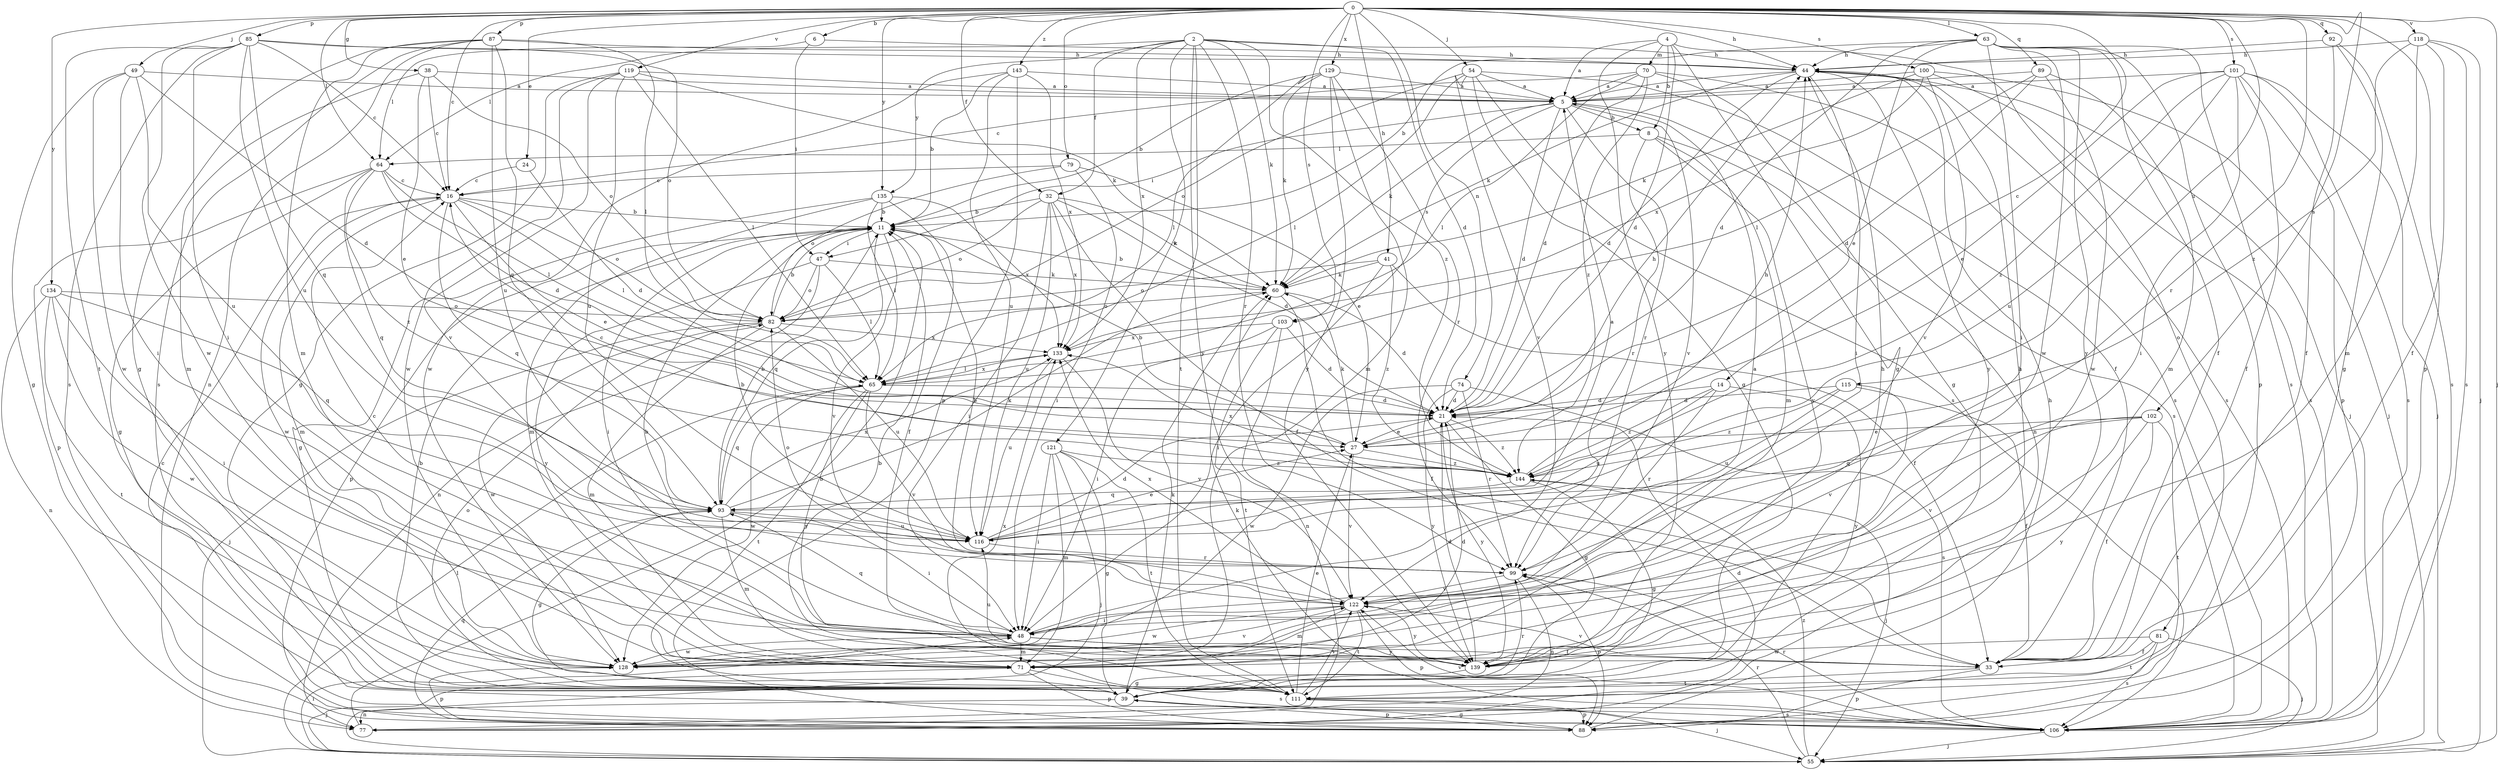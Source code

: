 strict digraph  {
0;
2;
4;
5;
6;
8;
11;
14;
16;
21;
24;
27;
32;
33;
38;
39;
41;
44;
47;
48;
49;
54;
55;
60;
63;
64;
65;
70;
71;
74;
77;
79;
81;
82;
85;
87;
88;
89;
92;
93;
99;
100;
101;
102;
103;
106;
111;
115;
116;
118;
119;
121;
122;
128;
129;
133;
134;
135;
139;
143;
144;
0 -> 6  [label=b];
0 -> 14  [label=c];
0 -> 16  [label=c];
0 -> 24  [label=e];
0 -> 32  [label=f];
0 -> 38  [label=g];
0 -> 41  [label=h];
0 -> 44  [label=h];
0 -> 49  [label=j];
0 -> 54  [label=j];
0 -> 55  [label=j];
0 -> 63  [label=l];
0 -> 64  [label=l];
0 -> 74  [label=n];
0 -> 79  [label=o];
0 -> 85  [label=p];
0 -> 87  [label=p];
0 -> 88  [label=p];
0 -> 89  [label=q];
0 -> 92  [label=q];
0 -> 99  [label=r];
0 -> 100  [label=s];
0 -> 101  [label=s];
0 -> 102  [label=s];
0 -> 103  [label=s];
0 -> 115  [label=u];
0 -> 118  [label=v];
0 -> 119  [label=v];
0 -> 129  [label=x];
0 -> 134  [label=y];
0 -> 135  [label=y];
0 -> 143  [label=z];
2 -> 21  [label=d];
2 -> 32  [label=f];
2 -> 44  [label=h];
2 -> 60  [label=k];
2 -> 64  [label=l];
2 -> 99  [label=r];
2 -> 111  [label=t];
2 -> 121  [label=v];
2 -> 133  [label=x];
2 -> 135  [label=y];
2 -> 139  [label=y];
2 -> 144  [label=z];
4 -> 5  [label=a];
4 -> 8  [label=b];
4 -> 21  [label=d];
4 -> 39  [label=g];
4 -> 70  [label=m];
4 -> 81  [label=o];
4 -> 139  [label=y];
5 -> 8  [label=b];
5 -> 21  [label=d];
5 -> 47  [label=i];
5 -> 60  [label=k];
5 -> 99  [label=r];
5 -> 103  [label=s];
5 -> 106  [label=s];
5 -> 122  [label=v];
6 -> 44  [label=h];
6 -> 47  [label=i];
6 -> 64  [label=l];
8 -> 64  [label=l];
8 -> 71  [label=m];
8 -> 77  [label=n];
8 -> 99  [label=r];
8 -> 139  [label=y];
11 -> 47  [label=i];
11 -> 48  [label=i];
11 -> 88  [label=p];
11 -> 93  [label=q];
11 -> 122  [label=v];
14 -> 21  [label=d];
14 -> 99  [label=r];
14 -> 116  [label=u];
14 -> 139  [label=y];
14 -> 144  [label=z];
16 -> 11  [label=b];
16 -> 27  [label=e];
16 -> 65  [label=l];
16 -> 71  [label=m];
16 -> 82  [label=o];
16 -> 93  [label=q];
16 -> 128  [label=w];
21 -> 27  [label=e];
21 -> 39  [label=g];
21 -> 139  [label=y];
21 -> 144  [label=z];
24 -> 16  [label=c];
24 -> 21  [label=d];
27 -> 11  [label=b];
27 -> 44  [label=h];
27 -> 60  [label=k];
27 -> 122  [label=v];
27 -> 144  [label=z];
32 -> 11  [label=b];
32 -> 21  [label=d];
32 -> 33  [label=f];
32 -> 48  [label=i];
32 -> 60  [label=k];
32 -> 82  [label=o];
32 -> 116  [label=u];
32 -> 133  [label=x];
33 -> 88  [label=p];
33 -> 111  [label=t];
33 -> 122  [label=v];
38 -> 5  [label=a];
38 -> 16  [label=c];
38 -> 27  [label=e];
38 -> 71  [label=m];
38 -> 82  [label=o];
39 -> 11  [label=b];
39 -> 60  [label=k];
39 -> 77  [label=n];
39 -> 82  [label=o];
39 -> 88  [label=p];
39 -> 99  [label=r];
39 -> 106  [label=s];
41 -> 33  [label=f];
41 -> 48  [label=i];
41 -> 60  [label=k];
41 -> 82  [label=o];
41 -> 144  [label=z];
44 -> 5  [label=a];
44 -> 21  [label=d];
44 -> 48  [label=i];
44 -> 55  [label=j];
44 -> 60  [label=k];
44 -> 106  [label=s];
44 -> 139  [label=y];
47 -> 60  [label=k];
47 -> 65  [label=l];
47 -> 77  [label=n];
47 -> 82  [label=o];
47 -> 139  [label=y];
48 -> 5  [label=a];
48 -> 11  [label=b];
48 -> 16  [label=c];
48 -> 33  [label=f];
48 -> 71  [label=m];
48 -> 93  [label=q];
48 -> 128  [label=w];
48 -> 139  [label=y];
49 -> 5  [label=a];
49 -> 21  [label=d];
49 -> 39  [label=g];
49 -> 48  [label=i];
49 -> 116  [label=u];
49 -> 128  [label=w];
54 -> 5  [label=a];
54 -> 33  [label=f];
54 -> 39  [label=g];
54 -> 65  [label=l];
54 -> 82  [label=o];
54 -> 106  [label=s];
54 -> 122  [label=v];
55 -> 48  [label=i];
55 -> 65  [label=l];
55 -> 99  [label=r];
55 -> 144  [label=z];
60 -> 11  [label=b];
60 -> 21  [label=d];
60 -> 33  [label=f];
60 -> 82  [label=o];
63 -> 11  [label=b];
63 -> 21  [label=d];
63 -> 27  [label=e];
63 -> 33  [label=f];
63 -> 44  [label=h];
63 -> 48  [label=i];
63 -> 88  [label=p];
63 -> 106  [label=s];
63 -> 128  [label=w];
63 -> 139  [label=y];
64 -> 16  [label=c];
64 -> 21  [label=d];
64 -> 39  [label=g];
64 -> 65  [label=l];
64 -> 88  [label=p];
64 -> 93  [label=q];
64 -> 144  [label=z];
65 -> 21  [label=d];
65 -> 93  [label=q];
65 -> 111  [label=t];
65 -> 122  [label=v];
65 -> 128  [label=w];
65 -> 133  [label=x];
65 -> 139  [label=y];
70 -> 5  [label=a];
70 -> 16  [label=c];
70 -> 21  [label=d];
70 -> 39  [label=g];
70 -> 65  [label=l];
70 -> 106  [label=s];
70 -> 144  [label=z];
71 -> 21  [label=d];
71 -> 55  [label=j];
71 -> 88  [label=p];
71 -> 106  [label=s];
74 -> 21  [label=d];
74 -> 99  [label=r];
74 -> 106  [label=s];
74 -> 128  [label=w];
74 -> 139  [label=y];
77 -> 11  [label=b];
77 -> 21  [label=d];
79 -> 16  [label=c];
79 -> 27  [label=e];
79 -> 48  [label=i];
79 -> 82  [label=o];
81 -> 33  [label=f];
81 -> 55  [label=j];
81 -> 106  [label=s];
81 -> 111  [label=t];
81 -> 128  [label=w];
82 -> 11  [label=b];
82 -> 55  [label=j];
82 -> 71  [label=m];
82 -> 116  [label=u];
82 -> 128  [label=w];
82 -> 133  [label=x];
85 -> 16  [label=c];
85 -> 44  [label=h];
85 -> 48  [label=i];
85 -> 82  [label=o];
85 -> 93  [label=q];
85 -> 106  [label=s];
85 -> 111  [label=t];
85 -> 116  [label=u];
85 -> 128  [label=w];
87 -> 39  [label=g];
87 -> 44  [label=h];
87 -> 65  [label=l];
87 -> 71  [label=m];
87 -> 77  [label=n];
87 -> 93  [label=q];
87 -> 106  [label=s];
87 -> 116  [label=u];
88 -> 39  [label=g];
88 -> 44  [label=h];
88 -> 93  [label=q];
89 -> 5  [label=a];
89 -> 21  [label=d];
89 -> 65  [label=l];
89 -> 71  [label=m];
89 -> 128  [label=w];
92 -> 33  [label=f];
92 -> 39  [label=g];
92 -> 44  [label=h];
92 -> 106  [label=s];
93 -> 11  [label=b];
93 -> 39  [label=g];
93 -> 48  [label=i];
93 -> 60  [label=k];
93 -> 71  [label=m];
93 -> 116  [label=u];
93 -> 133  [label=x];
99 -> 11  [label=b];
99 -> 77  [label=n];
99 -> 82  [label=o];
99 -> 88  [label=p];
99 -> 122  [label=v];
100 -> 5  [label=a];
100 -> 55  [label=j];
100 -> 60  [label=k];
100 -> 106  [label=s];
100 -> 122  [label=v];
100 -> 133  [label=x];
101 -> 5  [label=a];
101 -> 27  [label=e];
101 -> 33  [label=f];
101 -> 48  [label=i];
101 -> 55  [label=j];
101 -> 88  [label=p];
101 -> 106  [label=s];
101 -> 116  [label=u];
101 -> 144  [label=z];
102 -> 27  [label=e];
102 -> 33  [label=f];
102 -> 93  [label=q];
102 -> 111  [label=t];
102 -> 122  [label=v];
102 -> 139  [label=y];
103 -> 21  [label=d];
103 -> 48  [label=i];
103 -> 77  [label=n];
103 -> 111  [label=t];
103 -> 133  [label=x];
106 -> 16  [label=c];
106 -> 55  [label=j];
106 -> 60  [label=k];
106 -> 99  [label=r];
106 -> 122  [label=v];
111 -> 11  [label=b];
111 -> 27  [label=e];
111 -> 55  [label=j];
111 -> 88  [label=p];
111 -> 122  [label=v];
111 -> 133  [label=x];
115 -> 21  [label=d];
115 -> 33  [label=f];
115 -> 116  [label=u];
115 -> 122  [label=v];
115 -> 144  [label=z];
116 -> 5  [label=a];
116 -> 11  [label=b];
116 -> 21  [label=d];
116 -> 27  [label=e];
116 -> 99  [label=r];
118 -> 33  [label=f];
118 -> 44  [label=h];
118 -> 55  [label=j];
118 -> 71  [label=m];
118 -> 106  [label=s];
118 -> 144  [label=z];
119 -> 5  [label=a];
119 -> 39  [label=g];
119 -> 60  [label=k];
119 -> 65  [label=l];
119 -> 116  [label=u];
119 -> 122  [label=v];
119 -> 128  [label=w];
121 -> 39  [label=g];
121 -> 48  [label=i];
121 -> 55  [label=j];
121 -> 71  [label=m];
121 -> 111  [label=t];
121 -> 144  [label=z];
122 -> 48  [label=i];
122 -> 71  [label=m];
122 -> 88  [label=p];
122 -> 111  [label=t];
122 -> 128  [label=w];
122 -> 133  [label=x];
122 -> 139  [label=y];
128 -> 44  [label=h];
128 -> 88  [label=p];
128 -> 122  [label=v];
129 -> 5  [label=a];
129 -> 11  [label=b];
129 -> 60  [label=k];
129 -> 65  [label=l];
129 -> 71  [label=m];
129 -> 99  [label=r];
129 -> 139  [label=y];
133 -> 65  [label=l];
133 -> 116  [label=u];
133 -> 122  [label=v];
134 -> 48  [label=i];
134 -> 77  [label=n];
134 -> 82  [label=o];
134 -> 93  [label=q];
134 -> 111  [label=t];
134 -> 128  [label=w];
135 -> 11  [label=b];
135 -> 33  [label=f];
135 -> 39  [label=g];
135 -> 65  [label=l];
135 -> 71  [label=m];
135 -> 133  [label=x];
139 -> 21  [label=d];
139 -> 39  [label=g];
139 -> 44  [label=h];
139 -> 116  [label=u];
143 -> 5  [label=a];
143 -> 11  [label=b];
143 -> 88  [label=p];
143 -> 116  [label=u];
143 -> 128  [label=w];
143 -> 133  [label=x];
144 -> 16  [label=c];
144 -> 39  [label=g];
144 -> 44  [label=h];
144 -> 55  [label=j];
144 -> 93  [label=q];
144 -> 133  [label=x];
}

